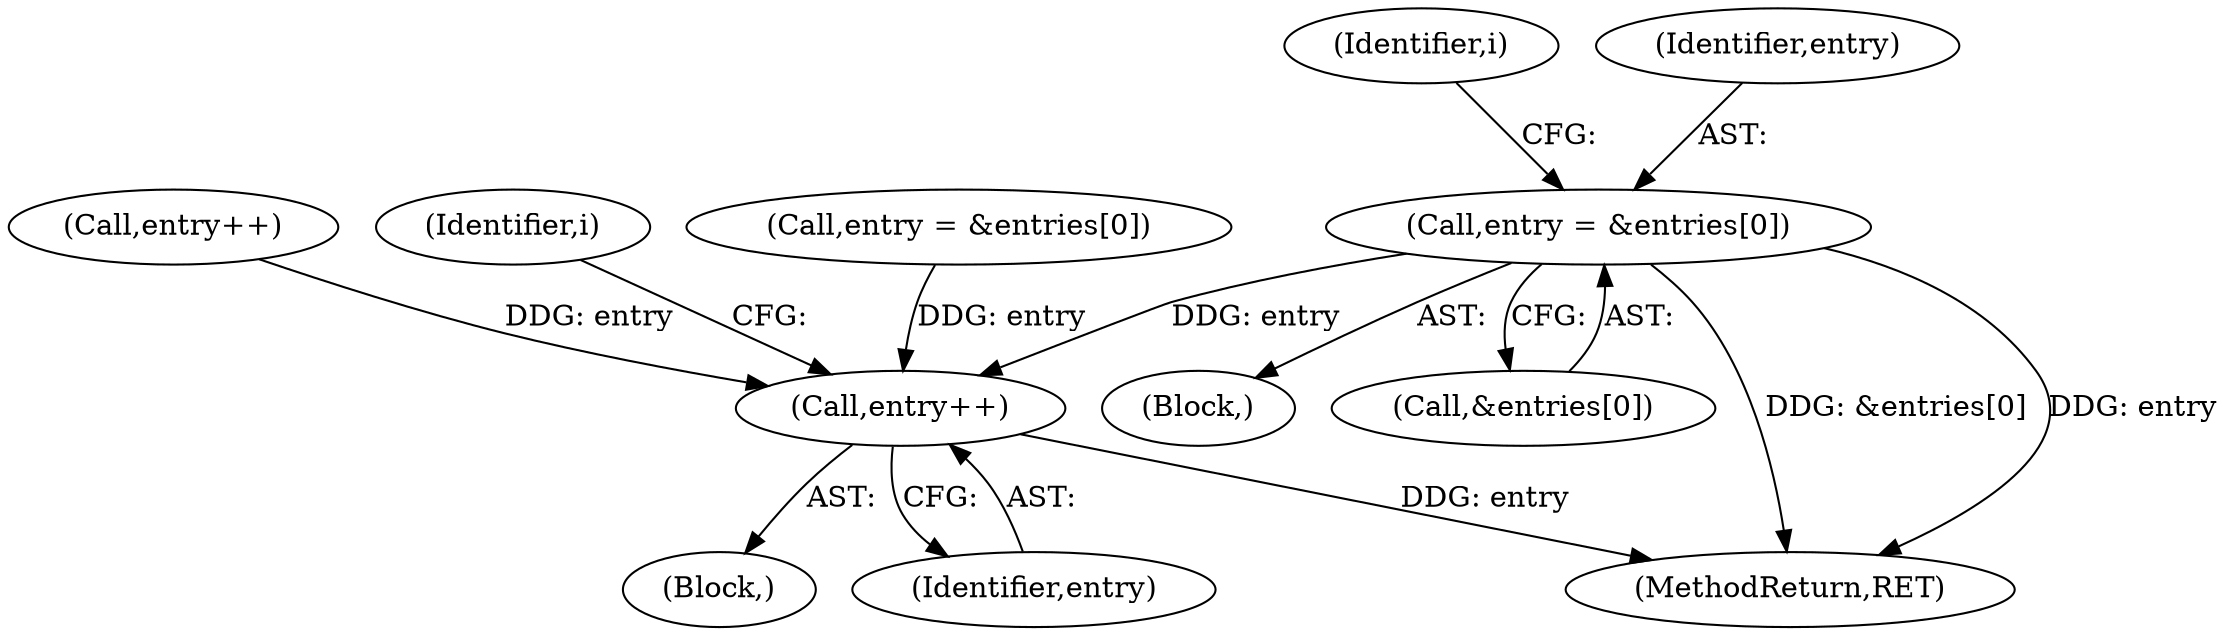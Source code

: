 digraph "0_linux_2e83b79b2d6c78bf1b4aa227938a214dcbddc83f@array" {
"1000235" [label="(Call,entry = &entries[0])"];
"1000259" [label="(Call,entry++)"];
"1000242" [label="(Identifier,i)"];
"1000235" [label="(Call,entry = &entries[0])"];
"1000258" [label="(Block,)"];
"1000234" [label="(Block,)"];
"1000236" [label="(Identifier,entry)"];
"1000259" [label="(Call,entry++)"];
"1000237" [label="(Call,&entries[0])"];
"1000171" [label="(Call,entry++)"];
"1000262" [label="(Identifier,i)"];
"1000260" [label="(Identifier,entry)"];
"1000155" [label="(Call,entry = &entries[0])"];
"1000495" [label="(MethodReturn,RET)"];
"1000235" -> "1000234"  [label="AST: "];
"1000235" -> "1000237"  [label="CFG: "];
"1000236" -> "1000235"  [label="AST: "];
"1000237" -> "1000235"  [label="AST: "];
"1000242" -> "1000235"  [label="CFG: "];
"1000235" -> "1000495"  [label="DDG: &entries[0]"];
"1000235" -> "1000495"  [label="DDG: entry"];
"1000235" -> "1000259"  [label="DDG: entry"];
"1000259" -> "1000258"  [label="AST: "];
"1000259" -> "1000260"  [label="CFG: "];
"1000260" -> "1000259"  [label="AST: "];
"1000262" -> "1000259"  [label="CFG: "];
"1000259" -> "1000495"  [label="DDG: entry"];
"1000171" -> "1000259"  [label="DDG: entry"];
"1000155" -> "1000259"  [label="DDG: entry"];
}
